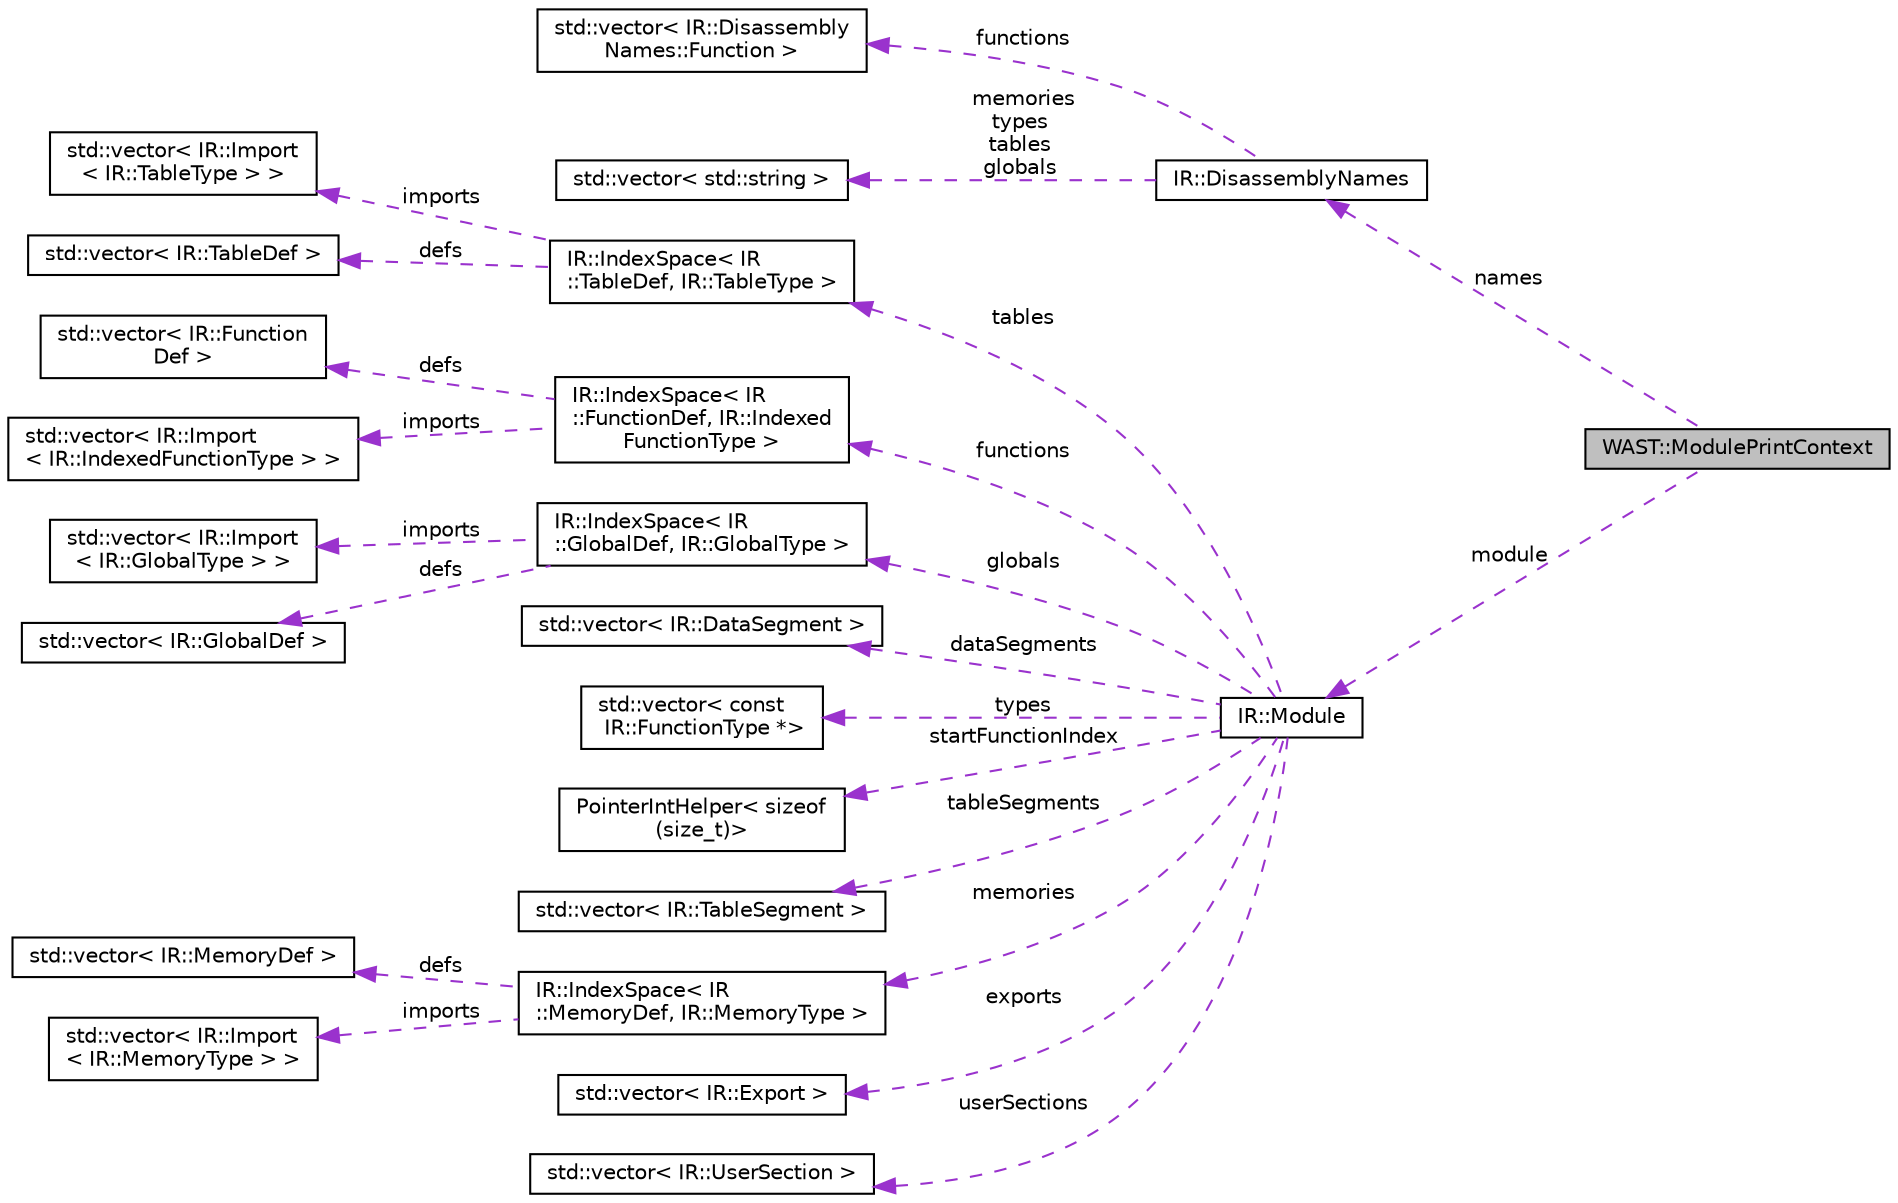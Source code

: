 digraph "WAST::ModulePrintContext"
{
  edge [fontname="Helvetica",fontsize="10",labelfontname="Helvetica",labelfontsize="10"];
  node [fontname="Helvetica",fontsize="10",shape=record];
  rankdir="LR";
  Node1 [label="WAST::ModulePrintContext",height=0.2,width=0.4,color="black", fillcolor="grey75", style="filled", fontcolor="black"];
  Node2 -> Node1 [dir="back",color="darkorchid3",fontsize="10",style="dashed",label=" names" ,fontname="Helvetica"];
  Node2 [label="IR::DisassemblyNames",height=0.2,width=0.4,color="black", fillcolor="white", style="filled",URL="$struct_i_r_1_1_disassembly_names.html"];
  Node3 -> Node2 [dir="back",color="darkorchid3",fontsize="10",style="dashed",label=" functions" ,fontname="Helvetica"];
  Node3 [label="std::vector\< IR::Disassembly\lNames::Function \>",height=0.2,width=0.4,color="black", fillcolor="white", style="filled",URL="$classstd_1_1vector.html"];
  Node4 -> Node2 [dir="back",color="darkorchid3",fontsize="10",style="dashed",label=" memories\ntypes\ntables\nglobals" ,fontname="Helvetica"];
  Node4 [label="std::vector\< std::string \>",height=0.2,width=0.4,color="black", fillcolor="white", style="filled",URL="$classstd_1_1vector.html"];
  Node5 -> Node1 [dir="back",color="darkorchid3",fontsize="10",style="dashed",label=" module" ,fontname="Helvetica"];
  Node5 [label="IR::Module",height=0.2,width=0.4,color="black", fillcolor="white", style="filled",URL="$struct_i_r_1_1_module.html"];
  Node6 -> Node5 [dir="back",color="darkorchid3",fontsize="10",style="dashed",label=" tables" ,fontname="Helvetica"];
  Node6 [label="IR::IndexSpace\< IR\l::TableDef, IR::TableType \>",height=0.2,width=0.4,color="black", fillcolor="white", style="filled",URL="$struct_i_r_1_1_index_space.html"];
  Node7 -> Node6 [dir="back",color="darkorchid3",fontsize="10",style="dashed",label=" imports" ,fontname="Helvetica"];
  Node7 [label="std::vector\< IR::Import\l\< IR::TableType \> \>",height=0.2,width=0.4,color="black", fillcolor="white", style="filled",URL="$classstd_1_1vector.html"];
  Node8 -> Node6 [dir="back",color="darkorchid3",fontsize="10",style="dashed",label=" defs" ,fontname="Helvetica"];
  Node8 [label="std::vector\< IR::TableDef \>",height=0.2,width=0.4,color="black", fillcolor="white", style="filled",URL="$classstd_1_1vector.html"];
  Node9 -> Node5 [dir="back",color="darkorchid3",fontsize="10",style="dashed",label=" functions" ,fontname="Helvetica"];
  Node9 [label="IR::IndexSpace\< IR\l::FunctionDef, IR::Indexed\lFunctionType \>",height=0.2,width=0.4,color="black", fillcolor="white", style="filled",URL="$struct_i_r_1_1_index_space.html"];
  Node10 -> Node9 [dir="back",color="darkorchid3",fontsize="10",style="dashed",label=" defs" ,fontname="Helvetica"];
  Node10 [label="std::vector\< IR::Function\lDef \>",height=0.2,width=0.4,color="black", fillcolor="white", style="filled",URL="$classstd_1_1vector.html"];
  Node11 -> Node9 [dir="back",color="darkorchid3",fontsize="10",style="dashed",label=" imports" ,fontname="Helvetica"];
  Node11 [label="std::vector\< IR::Import\l\< IR::IndexedFunctionType \> \>",height=0.2,width=0.4,color="black", fillcolor="white", style="filled",URL="$classstd_1_1vector.html"];
  Node12 -> Node5 [dir="back",color="darkorchid3",fontsize="10",style="dashed",label=" globals" ,fontname="Helvetica"];
  Node12 [label="IR::IndexSpace\< IR\l::GlobalDef, IR::GlobalType \>",height=0.2,width=0.4,color="black", fillcolor="white", style="filled",URL="$struct_i_r_1_1_index_space.html"];
  Node13 -> Node12 [dir="back",color="darkorchid3",fontsize="10",style="dashed",label=" imports" ,fontname="Helvetica"];
  Node13 [label="std::vector\< IR::Import\l\< IR::GlobalType \> \>",height=0.2,width=0.4,color="black", fillcolor="white", style="filled",URL="$classstd_1_1vector.html"];
  Node14 -> Node12 [dir="back",color="darkorchid3",fontsize="10",style="dashed",label=" defs" ,fontname="Helvetica"];
  Node14 [label="std::vector\< IR::GlobalDef \>",height=0.2,width=0.4,color="black", fillcolor="white", style="filled",URL="$classstd_1_1vector.html"];
  Node15 -> Node5 [dir="back",color="darkorchid3",fontsize="10",style="dashed",label=" dataSegments" ,fontname="Helvetica"];
  Node15 [label="std::vector\< IR::DataSegment \>",height=0.2,width=0.4,color="black", fillcolor="white", style="filled",URL="$classstd_1_1vector.html"];
  Node16 -> Node5 [dir="back",color="darkorchid3",fontsize="10",style="dashed",label=" types" ,fontname="Helvetica"];
  Node16 [label="std::vector\< const\l IR::FunctionType *\>",height=0.2,width=0.4,color="black", fillcolor="white", style="filled",URL="$classstd_1_1vector.html"];
  Node17 -> Node5 [dir="back",color="darkorchid3",fontsize="10",style="dashed",label=" startFunctionIndex" ,fontname="Helvetica"];
  Node17 [label="PointerIntHelper\< sizeof\l(size_t)\>",height=0.2,width=0.4,color="black", fillcolor="white", style="filled",URL="$struct_pointer_int_helper.html"];
  Node18 -> Node5 [dir="back",color="darkorchid3",fontsize="10",style="dashed",label=" tableSegments" ,fontname="Helvetica"];
  Node18 [label="std::vector\< IR::TableSegment \>",height=0.2,width=0.4,color="black", fillcolor="white", style="filled",URL="$classstd_1_1vector.html"];
  Node19 -> Node5 [dir="back",color="darkorchid3",fontsize="10",style="dashed",label=" memories" ,fontname="Helvetica"];
  Node19 [label="IR::IndexSpace\< IR\l::MemoryDef, IR::MemoryType \>",height=0.2,width=0.4,color="black", fillcolor="white", style="filled",URL="$struct_i_r_1_1_index_space.html"];
  Node20 -> Node19 [dir="back",color="darkorchid3",fontsize="10",style="dashed",label=" defs" ,fontname="Helvetica"];
  Node20 [label="std::vector\< IR::MemoryDef \>",height=0.2,width=0.4,color="black", fillcolor="white", style="filled",URL="$classstd_1_1vector.html"];
  Node21 -> Node19 [dir="back",color="darkorchid3",fontsize="10",style="dashed",label=" imports" ,fontname="Helvetica"];
  Node21 [label="std::vector\< IR::Import\l\< IR::MemoryType \> \>",height=0.2,width=0.4,color="black", fillcolor="white", style="filled",URL="$classstd_1_1vector.html"];
  Node22 -> Node5 [dir="back",color="darkorchid3",fontsize="10",style="dashed",label=" exports" ,fontname="Helvetica"];
  Node22 [label="std::vector\< IR::Export \>",height=0.2,width=0.4,color="black", fillcolor="white", style="filled",URL="$classstd_1_1vector.html"];
  Node23 -> Node5 [dir="back",color="darkorchid3",fontsize="10",style="dashed",label=" userSections" ,fontname="Helvetica"];
  Node23 [label="std::vector\< IR::UserSection \>",height=0.2,width=0.4,color="black", fillcolor="white", style="filled",URL="$classstd_1_1vector.html"];
}
